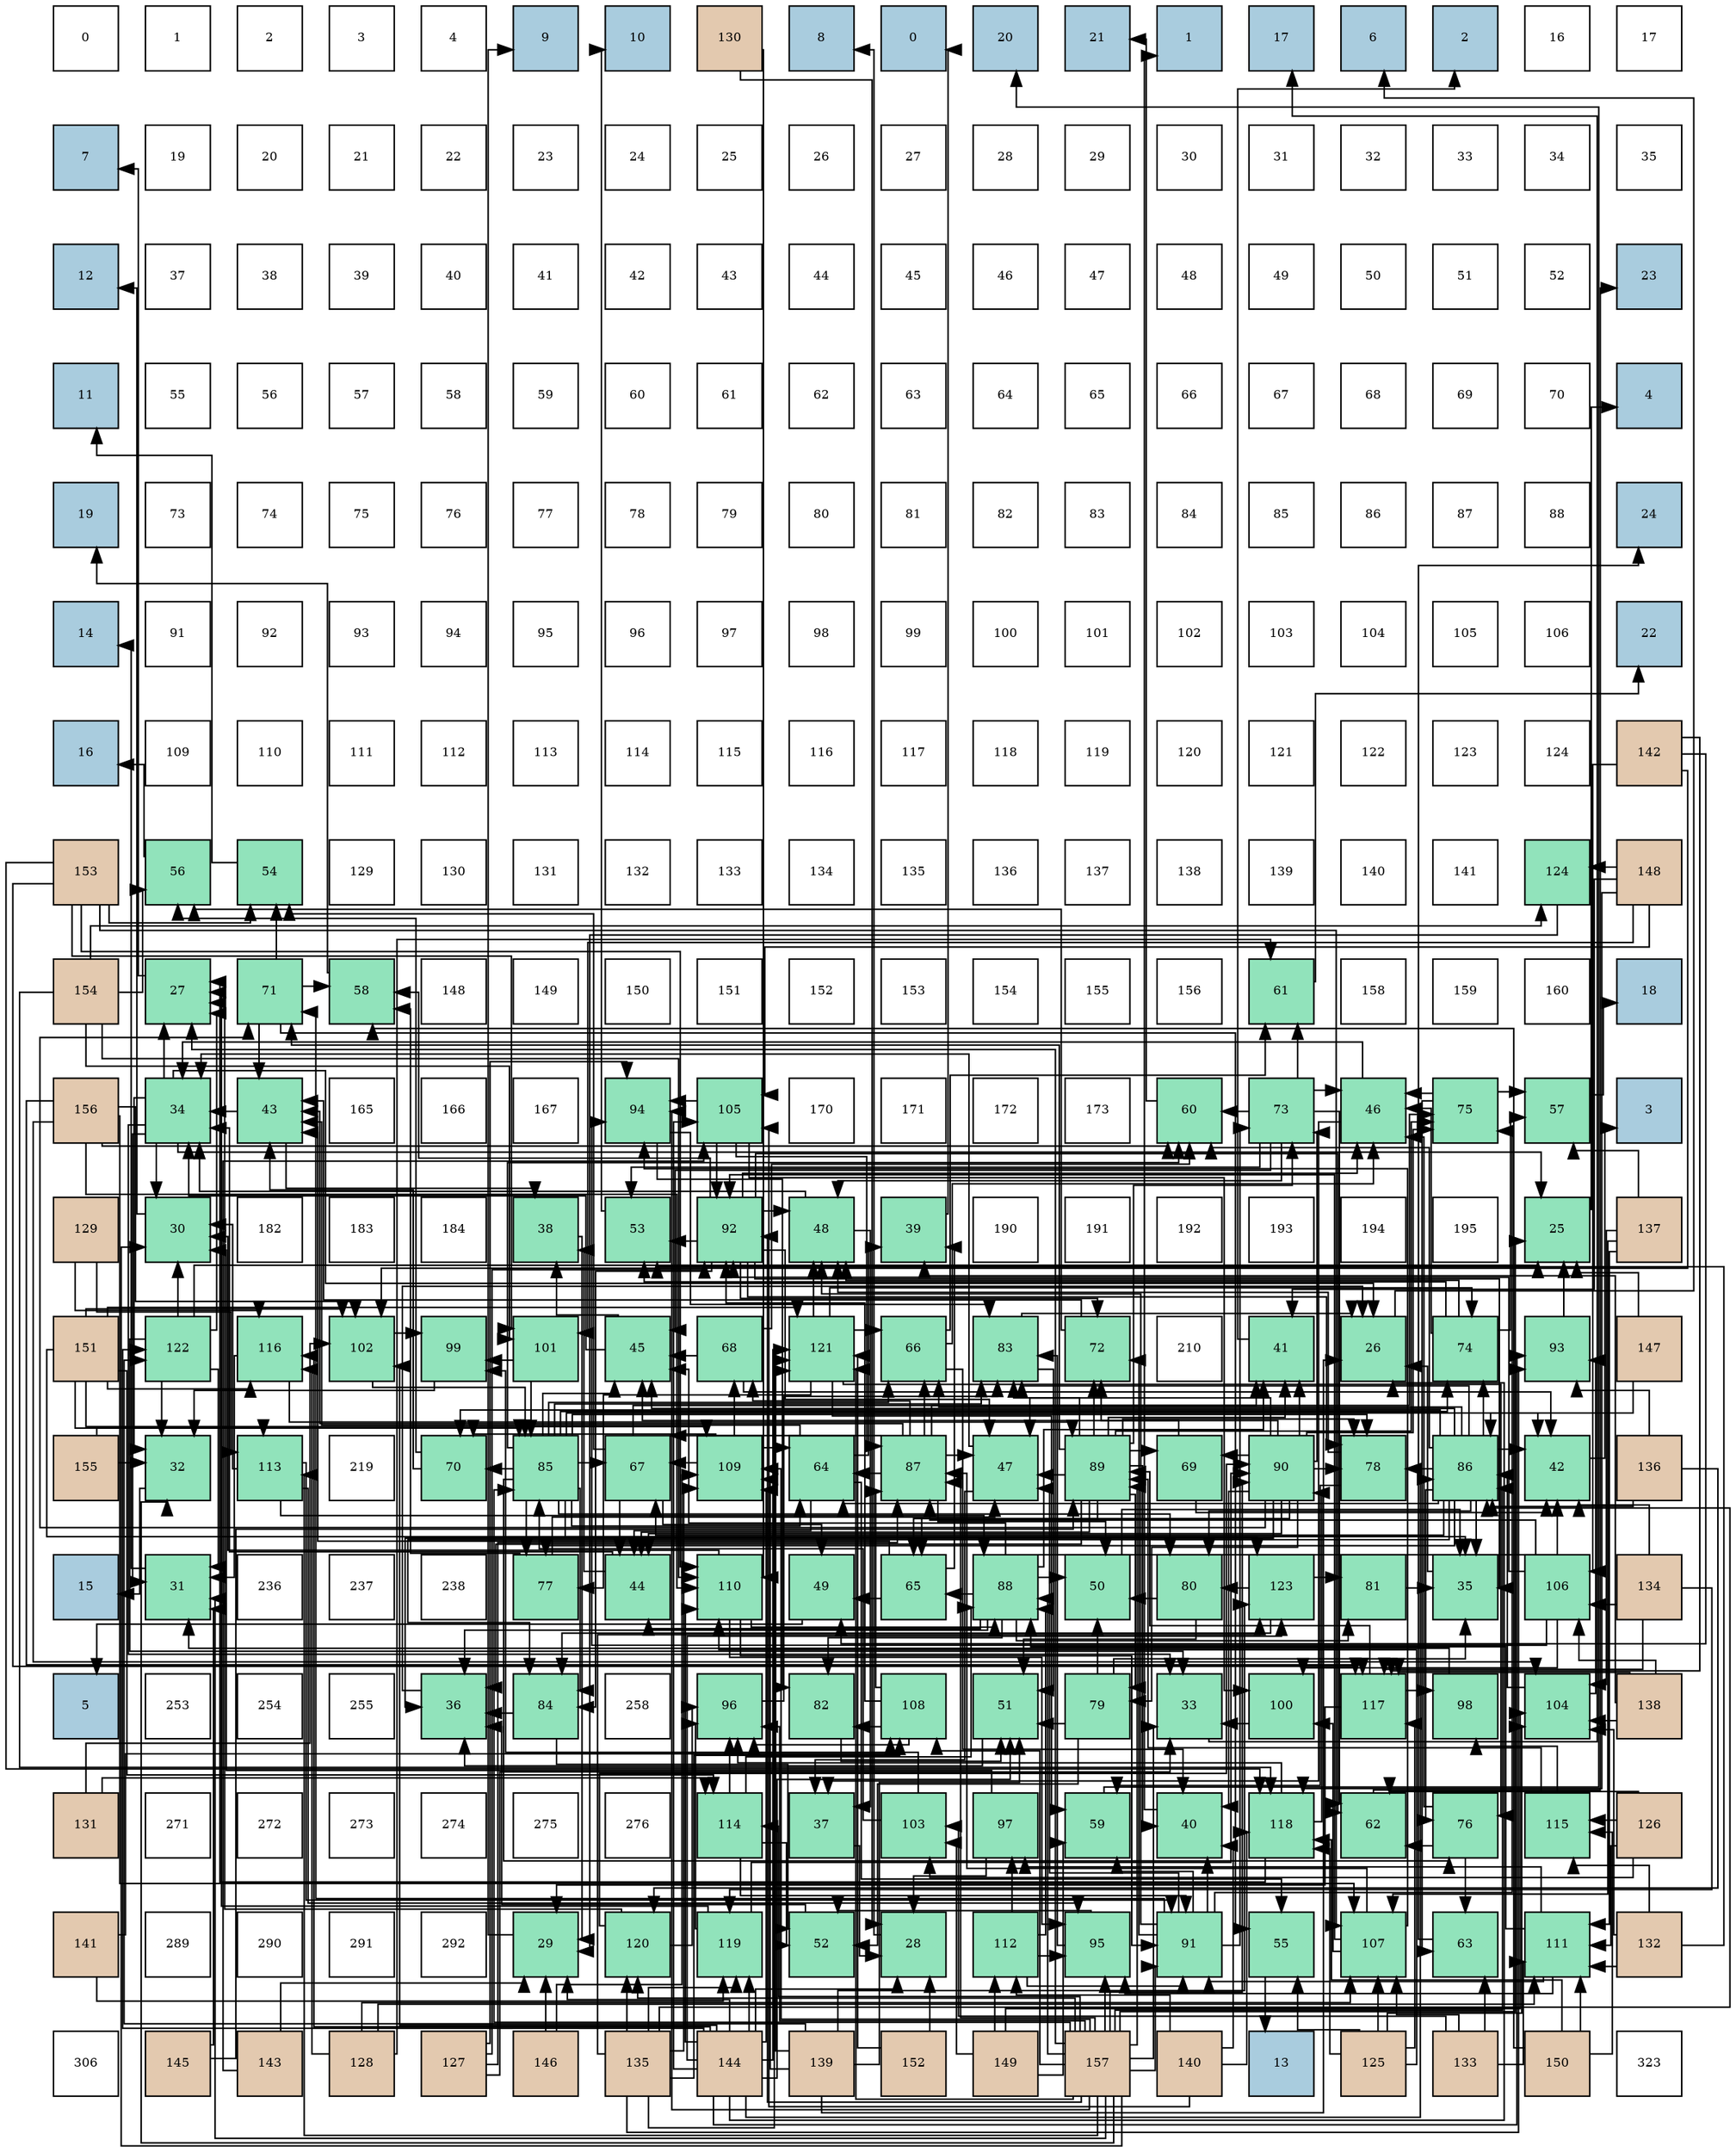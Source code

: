 digraph layout{
 rankdir=TB;
 splines=ortho;
 node [style=filled shape=square fixedsize=true width=0.6];
0[label="0", fontsize=8, fillcolor="#ffffff"];
1[label="1", fontsize=8, fillcolor="#ffffff"];
2[label="2", fontsize=8, fillcolor="#ffffff"];
3[label="3", fontsize=8, fillcolor="#ffffff"];
4[label="4", fontsize=8, fillcolor="#ffffff"];
5[label="9", fontsize=8, fillcolor="#a9ccde"];
6[label="10", fontsize=8, fillcolor="#a9ccde"];
7[label="130", fontsize=8, fillcolor="#e3c9af"];
8[label="8", fontsize=8, fillcolor="#a9ccde"];
9[label="0", fontsize=8, fillcolor="#a9ccde"];
10[label="20", fontsize=8, fillcolor="#a9ccde"];
11[label="21", fontsize=8, fillcolor="#a9ccde"];
12[label="1", fontsize=8, fillcolor="#a9ccde"];
13[label="17", fontsize=8, fillcolor="#a9ccde"];
14[label="6", fontsize=8, fillcolor="#a9ccde"];
15[label="2", fontsize=8, fillcolor="#a9ccde"];
16[label="16", fontsize=8, fillcolor="#ffffff"];
17[label="17", fontsize=8, fillcolor="#ffffff"];
18[label="7", fontsize=8, fillcolor="#a9ccde"];
19[label="19", fontsize=8, fillcolor="#ffffff"];
20[label="20", fontsize=8, fillcolor="#ffffff"];
21[label="21", fontsize=8, fillcolor="#ffffff"];
22[label="22", fontsize=8, fillcolor="#ffffff"];
23[label="23", fontsize=8, fillcolor="#ffffff"];
24[label="24", fontsize=8, fillcolor="#ffffff"];
25[label="25", fontsize=8, fillcolor="#ffffff"];
26[label="26", fontsize=8, fillcolor="#ffffff"];
27[label="27", fontsize=8, fillcolor="#ffffff"];
28[label="28", fontsize=8, fillcolor="#ffffff"];
29[label="29", fontsize=8, fillcolor="#ffffff"];
30[label="30", fontsize=8, fillcolor="#ffffff"];
31[label="31", fontsize=8, fillcolor="#ffffff"];
32[label="32", fontsize=8, fillcolor="#ffffff"];
33[label="33", fontsize=8, fillcolor="#ffffff"];
34[label="34", fontsize=8, fillcolor="#ffffff"];
35[label="35", fontsize=8, fillcolor="#ffffff"];
36[label="12", fontsize=8, fillcolor="#a9ccde"];
37[label="37", fontsize=8, fillcolor="#ffffff"];
38[label="38", fontsize=8, fillcolor="#ffffff"];
39[label="39", fontsize=8, fillcolor="#ffffff"];
40[label="40", fontsize=8, fillcolor="#ffffff"];
41[label="41", fontsize=8, fillcolor="#ffffff"];
42[label="42", fontsize=8, fillcolor="#ffffff"];
43[label="43", fontsize=8, fillcolor="#ffffff"];
44[label="44", fontsize=8, fillcolor="#ffffff"];
45[label="45", fontsize=8, fillcolor="#ffffff"];
46[label="46", fontsize=8, fillcolor="#ffffff"];
47[label="47", fontsize=8, fillcolor="#ffffff"];
48[label="48", fontsize=8, fillcolor="#ffffff"];
49[label="49", fontsize=8, fillcolor="#ffffff"];
50[label="50", fontsize=8, fillcolor="#ffffff"];
51[label="51", fontsize=8, fillcolor="#ffffff"];
52[label="52", fontsize=8, fillcolor="#ffffff"];
53[label="23", fontsize=8, fillcolor="#a9ccde"];
54[label="11", fontsize=8, fillcolor="#a9ccde"];
55[label="55", fontsize=8, fillcolor="#ffffff"];
56[label="56", fontsize=8, fillcolor="#ffffff"];
57[label="57", fontsize=8, fillcolor="#ffffff"];
58[label="58", fontsize=8, fillcolor="#ffffff"];
59[label="59", fontsize=8, fillcolor="#ffffff"];
60[label="60", fontsize=8, fillcolor="#ffffff"];
61[label="61", fontsize=8, fillcolor="#ffffff"];
62[label="62", fontsize=8, fillcolor="#ffffff"];
63[label="63", fontsize=8, fillcolor="#ffffff"];
64[label="64", fontsize=8, fillcolor="#ffffff"];
65[label="65", fontsize=8, fillcolor="#ffffff"];
66[label="66", fontsize=8, fillcolor="#ffffff"];
67[label="67", fontsize=8, fillcolor="#ffffff"];
68[label="68", fontsize=8, fillcolor="#ffffff"];
69[label="69", fontsize=8, fillcolor="#ffffff"];
70[label="70", fontsize=8, fillcolor="#ffffff"];
71[label="4", fontsize=8, fillcolor="#a9ccde"];
72[label="19", fontsize=8, fillcolor="#a9ccde"];
73[label="73", fontsize=8, fillcolor="#ffffff"];
74[label="74", fontsize=8, fillcolor="#ffffff"];
75[label="75", fontsize=8, fillcolor="#ffffff"];
76[label="76", fontsize=8, fillcolor="#ffffff"];
77[label="77", fontsize=8, fillcolor="#ffffff"];
78[label="78", fontsize=8, fillcolor="#ffffff"];
79[label="79", fontsize=8, fillcolor="#ffffff"];
80[label="80", fontsize=8, fillcolor="#ffffff"];
81[label="81", fontsize=8, fillcolor="#ffffff"];
82[label="82", fontsize=8, fillcolor="#ffffff"];
83[label="83", fontsize=8, fillcolor="#ffffff"];
84[label="84", fontsize=8, fillcolor="#ffffff"];
85[label="85", fontsize=8, fillcolor="#ffffff"];
86[label="86", fontsize=8, fillcolor="#ffffff"];
87[label="87", fontsize=8, fillcolor="#ffffff"];
88[label="88", fontsize=8, fillcolor="#ffffff"];
89[label="24", fontsize=8, fillcolor="#a9ccde"];
90[label="14", fontsize=8, fillcolor="#a9ccde"];
91[label="91", fontsize=8, fillcolor="#ffffff"];
92[label="92", fontsize=8, fillcolor="#ffffff"];
93[label="93", fontsize=8, fillcolor="#ffffff"];
94[label="94", fontsize=8, fillcolor="#ffffff"];
95[label="95", fontsize=8, fillcolor="#ffffff"];
96[label="96", fontsize=8, fillcolor="#ffffff"];
97[label="97", fontsize=8, fillcolor="#ffffff"];
98[label="98", fontsize=8, fillcolor="#ffffff"];
99[label="99", fontsize=8, fillcolor="#ffffff"];
100[label="100", fontsize=8, fillcolor="#ffffff"];
101[label="101", fontsize=8, fillcolor="#ffffff"];
102[label="102", fontsize=8, fillcolor="#ffffff"];
103[label="103", fontsize=8, fillcolor="#ffffff"];
104[label="104", fontsize=8, fillcolor="#ffffff"];
105[label="105", fontsize=8, fillcolor="#ffffff"];
106[label="106", fontsize=8, fillcolor="#ffffff"];
107[label="22", fontsize=8, fillcolor="#a9ccde"];
108[label="16", fontsize=8, fillcolor="#a9ccde"];
109[label="109", fontsize=8, fillcolor="#ffffff"];
110[label="110", fontsize=8, fillcolor="#ffffff"];
111[label="111", fontsize=8, fillcolor="#ffffff"];
112[label="112", fontsize=8, fillcolor="#ffffff"];
113[label="113", fontsize=8, fillcolor="#ffffff"];
114[label="114", fontsize=8, fillcolor="#ffffff"];
115[label="115", fontsize=8, fillcolor="#ffffff"];
116[label="116", fontsize=8, fillcolor="#ffffff"];
117[label="117", fontsize=8, fillcolor="#ffffff"];
118[label="118", fontsize=8, fillcolor="#ffffff"];
119[label="119", fontsize=8, fillcolor="#ffffff"];
120[label="120", fontsize=8, fillcolor="#ffffff"];
121[label="121", fontsize=8, fillcolor="#ffffff"];
122[label="122", fontsize=8, fillcolor="#ffffff"];
123[label="123", fontsize=8, fillcolor="#ffffff"];
124[label="124", fontsize=8, fillcolor="#ffffff"];
125[label="142", fontsize=8, fillcolor="#e3c9af"];
126[label="153", fontsize=8, fillcolor="#e3c9af"];
127[label="56", fontsize=8, fillcolor="#91e3bb"];
128[label="54", fontsize=8, fillcolor="#91e3bb"];
129[label="129", fontsize=8, fillcolor="#ffffff"];
130[label="130", fontsize=8, fillcolor="#ffffff"];
131[label="131", fontsize=8, fillcolor="#ffffff"];
132[label="132", fontsize=8, fillcolor="#ffffff"];
133[label="133", fontsize=8, fillcolor="#ffffff"];
134[label="134", fontsize=8, fillcolor="#ffffff"];
135[label="135", fontsize=8, fillcolor="#ffffff"];
136[label="136", fontsize=8, fillcolor="#ffffff"];
137[label="137", fontsize=8, fillcolor="#ffffff"];
138[label="138", fontsize=8, fillcolor="#ffffff"];
139[label="139", fontsize=8, fillcolor="#ffffff"];
140[label="140", fontsize=8, fillcolor="#ffffff"];
141[label="141", fontsize=8, fillcolor="#ffffff"];
142[label="124", fontsize=8, fillcolor="#91e3bb"];
143[label="148", fontsize=8, fillcolor="#e3c9af"];
144[label="154", fontsize=8, fillcolor="#e3c9af"];
145[label="27", fontsize=8, fillcolor="#91e3bb"];
146[label="71", fontsize=8, fillcolor="#91e3bb"];
147[label="58", fontsize=8, fillcolor="#91e3bb"];
148[label="148", fontsize=8, fillcolor="#ffffff"];
149[label="149", fontsize=8, fillcolor="#ffffff"];
150[label="150", fontsize=8, fillcolor="#ffffff"];
151[label="151", fontsize=8, fillcolor="#ffffff"];
152[label="152", fontsize=8, fillcolor="#ffffff"];
153[label="153", fontsize=8, fillcolor="#ffffff"];
154[label="154", fontsize=8, fillcolor="#ffffff"];
155[label="155", fontsize=8, fillcolor="#ffffff"];
156[label="156", fontsize=8, fillcolor="#ffffff"];
157[label="61", fontsize=8, fillcolor="#91e3bb"];
158[label="158", fontsize=8, fillcolor="#ffffff"];
159[label="159", fontsize=8, fillcolor="#ffffff"];
160[label="160", fontsize=8, fillcolor="#ffffff"];
161[label="18", fontsize=8, fillcolor="#a9ccde"];
162[label="156", fontsize=8, fillcolor="#e3c9af"];
163[label="34", fontsize=8, fillcolor="#91e3bb"];
164[label="43", fontsize=8, fillcolor="#91e3bb"];
165[label="165", fontsize=8, fillcolor="#ffffff"];
166[label="166", fontsize=8, fillcolor="#ffffff"];
167[label="167", fontsize=8, fillcolor="#ffffff"];
168[label="94", fontsize=8, fillcolor="#91e3bb"];
169[label="105", fontsize=8, fillcolor="#91e3bb"];
170[label="170", fontsize=8, fillcolor="#ffffff"];
171[label="171", fontsize=8, fillcolor="#ffffff"];
172[label="172", fontsize=8, fillcolor="#ffffff"];
173[label="173", fontsize=8, fillcolor="#ffffff"];
174[label="60", fontsize=8, fillcolor="#91e3bb"];
175[label="73", fontsize=8, fillcolor="#91e3bb"];
176[label="46", fontsize=8, fillcolor="#91e3bb"];
177[label="75", fontsize=8, fillcolor="#91e3bb"];
178[label="57", fontsize=8, fillcolor="#91e3bb"];
179[label="3", fontsize=8, fillcolor="#a9ccde"];
180[label="129", fontsize=8, fillcolor="#e3c9af"];
181[label="30", fontsize=8, fillcolor="#91e3bb"];
182[label="182", fontsize=8, fillcolor="#ffffff"];
183[label="183", fontsize=8, fillcolor="#ffffff"];
184[label="184", fontsize=8, fillcolor="#ffffff"];
185[label="38", fontsize=8, fillcolor="#91e3bb"];
186[label="53", fontsize=8, fillcolor="#91e3bb"];
187[label="92", fontsize=8, fillcolor="#91e3bb"];
188[label="48", fontsize=8, fillcolor="#91e3bb"];
189[label="39", fontsize=8, fillcolor="#91e3bb"];
190[label="190", fontsize=8, fillcolor="#ffffff"];
191[label="191", fontsize=8, fillcolor="#ffffff"];
192[label="192", fontsize=8, fillcolor="#ffffff"];
193[label="193", fontsize=8, fillcolor="#ffffff"];
194[label="194", fontsize=8, fillcolor="#ffffff"];
195[label="195", fontsize=8, fillcolor="#ffffff"];
196[label="25", fontsize=8, fillcolor="#91e3bb"];
197[label="137", fontsize=8, fillcolor="#e3c9af"];
198[label="151", fontsize=8, fillcolor="#e3c9af"];
199[label="122", fontsize=8, fillcolor="#91e3bb"];
200[label="116", fontsize=8, fillcolor="#91e3bb"];
201[label="102", fontsize=8, fillcolor="#91e3bb"];
202[label="99", fontsize=8, fillcolor="#91e3bb"];
203[label="101", fontsize=8, fillcolor="#91e3bb"];
204[label="45", fontsize=8, fillcolor="#91e3bb"];
205[label="68", fontsize=8, fillcolor="#91e3bb"];
206[label="121", fontsize=8, fillcolor="#91e3bb"];
207[label="66", fontsize=8, fillcolor="#91e3bb"];
208[label="83", fontsize=8, fillcolor="#91e3bb"];
209[label="72", fontsize=8, fillcolor="#91e3bb"];
210[label="210", fontsize=8, fillcolor="#ffffff"];
211[label="41", fontsize=8, fillcolor="#91e3bb"];
212[label="26", fontsize=8, fillcolor="#91e3bb"];
213[label="74", fontsize=8, fillcolor="#91e3bb"];
214[label="93", fontsize=8, fillcolor="#91e3bb"];
215[label="147", fontsize=8, fillcolor="#e3c9af"];
216[label="155", fontsize=8, fillcolor="#e3c9af"];
217[label="32", fontsize=8, fillcolor="#91e3bb"];
218[label="113", fontsize=8, fillcolor="#91e3bb"];
219[label="219", fontsize=8, fillcolor="#ffffff"];
220[label="70", fontsize=8, fillcolor="#91e3bb"];
221[label="85", fontsize=8, fillcolor="#91e3bb"];
222[label="67", fontsize=8, fillcolor="#91e3bb"];
223[label="109", fontsize=8, fillcolor="#91e3bb"];
224[label="64", fontsize=8, fillcolor="#91e3bb"];
225[label="87", fontsize=8, fillcolor="#91e3bb"];
226[label="47", fontsize=8, fillcolor="#91e3bb"];
227[label="89", fontsize=8, fillcolor="#91e3bb"];
228[label="69", fontsize=8, fillcolor="#91e3bb"];
229[label="90", fontsize=8, fillcolor="#91e3bb"];
230[label="78", fontsize=8, fillcolor="#91e3bb"];
231[label="86", fontsize=8, fillcolor="#91e3bb"];
232[label="42", fontsize=8, fillcolor="#91e3bb"];
233[label="136", fontsize=8, fillcolor="#e3c9af"];
234[label="15", fontsize=8, fillcolor="#a9ccde"];
235[label="31", fontsize=8, fillcolor="#91e3bb"];
236[label="236", fontsize=8, fillcolor="#ffffff"];
237[label="237", fontsize=8, fillcolor="#ffffff"];
238[label="238", fontsize=8, fillcolor="#ffffff"];
239[label="77", fontsize=8, fillcolor="#91e3bb"];
240[label="44", fontsize=8, fillcolor="#91e3bb"];
241[label="110", fontsize=8, fillcolor="#91e3bb"];
242[label="49", fontsize=8, fillcolor="#91e3bb"];
243[label="65", fontsize=8, fillcolor="#91e3bb"];
244[label="88", fontsize=8, fillcolor="#91e3bb"];
245[label="50", fontsize=8, fillcolor="#91e3bb"];
246[label="80", fontsize=8, fillcolor="#91e3bb"];
247[label="123", fontsize=8, fillcolor="#91e3bb"];
248[label="81", fontsize=8, fillcolor="#91e3bb"];
249[label="35", fontsize=8, fillcolor="#91e3bb"];
250[label="106", fontsize=8, fillcolor="#91e3bb"];
251[label="134", fontsize=8, fillcolor="#e3c9af"];
252[label="5", fontsize=8, fillcolor="#a9ccde"];
253[label="253", fontsize=8, fillcolor="#ffffff"];
254[label="254", fontsize=8, fillcolor="#ffffff"];
255[label="255", fontsize=8, fillcolor="#ffffff"];
256[label="36", fontsize=8, fillcolor="#91e3bb"];
257[label="84", fontsize=8, fillcolor="#91e3bb"];
258[label="258", fontsize=8, fillcolor="#ffffff"];
259[label="96", fontsize=8, fillcolor="#91e3bb"];
260[label="82", fontsize=8, fillcolor="#91e3bb"];
261[label="108", fontsize=8, fillcolor="#91e3bb"];
262[label="51", fontsize=8, fillcolor="#91e3bb"];
263[label="79", fontsize=8, fillcolor="#91e3bb"];
264[label="33", fontsize=8, fillcolor="#91e3bb"];
265[label="100", fontsize=8, fillcolor="#91e3bb"];
266[label="117", fontsize=8, fillcolor="#91e3bb"];
267[label="98", fontsize=8, fillcolor="#91e3bb"];
268[label="104", fontsize=8, fillcolor="#91e3bb"];
269[label="138", fontsize=8, fillcolor="#e3c9af"];
270[label="131", fontsize=8, fillcolor="#e3c9af"];
271[label="271", fontsize=8, fillcolor="#ffffff"];
272[label="272", fontsize=8, fillcolor="#ffffff"];
273[label="273", fontsize=8, fillcolor="#ffffff"];
274[label="274", fontsize=8, fillcolor="#ffffff"];
275[label="275", fontsize=8, fillcolor="#ffffff"];
276[label="276", fontsize=8, fillcolor="#ffffff"];
277[label="114", fontsize=8, fillcolor="#91e3bb"];
278[label="37", fontsize=8, fillcolor="#91e3bb"];
279[label="103", fontsize=8, fillcolor="#91e3bb"];
280[label="97", fontsize=8, fillcolor="#91e3bb"];
281[label="59", fontsize=8, fillcolor="#91e3bb"];
282[label="40", fontsize=8, fillcolor="#91e3bb"];
283[label="118", fontsize=8, fillcolor="#91e3bb"];
284[label="62", fontsize=8, fillcolor="#91e3bb"];
285[label="76", fontsize=8, fillcolor="#91e3bb"];
286[label="115", fontsize=8, fillcolor="#91e3bb"];
287[label="126", fontsize=8, fillcolor="#e3c9af"];
288[label="141", fontsize=8, fillcolor="#e3c9af"];
289[label="289", fontsize=8, fillcolor="#ffffff"];
290[label="290", fontsize=8, fillcolor="#ffffff"];
291[label="291", fontsize=8, fillcolor="#ffffff"];
292[label="292", fontsize=8, fillcolor="#ffffff"];
293[label="29", fontsize=8, fillcolor="#91e3bb"];
294[label="120", fontsize=8, fillcolor="#91e3bb"];
295[label="119", fontsize=8, fillcolor="#91e3bb"];
296[label="52", fontsize=8, fillcolor="#91e3bb"];
297[label="28", fontsize=8, fillcolor="#91e3bb"];
298[label="112", fontsize=8, fillcolor="#91e3bb"];
299[label="95", fontsize=8, fillcolor="#91e3bb"];
300[label="91", fontsize=8, fillcolor="#91e3bb"];
301[label="55", fontsize=8, fillcolor="#91e3bb"];
302[label="107", fontsize=8, fillcolor="#91e3bb"];
303[label="63", fontsize=8, fillcolor="#91e3bb"];
304[label="111", fontsize=8, fillcolor="#91e3bb"];
305[label="132", fontsize=8, fillcolor="#e3c9af"];
306[label="306", fontsize=8, fillcolor="#ffffff"];
307[label="145", fontsize=8, fillcolor="#e3c9af"];
308[label="143", fontsize=8, fillcolor="#e3c9af"];
309[label="128", fontsize=8, fillcolor="#e3c9af"];
310[label="127", fontsize=8, fillcolor="#e3c9af"];
311[label="146", fontsize=8, fillcolor="#e3c9af"];
312[label="135", fontsize=8, fillcolor="#e3c9af"];
313[label="144", fontsize=8, fillcolor="#e3c9af"];
314[label="139", fontsize=8, fillcolor="#e3c9af"];
315[label="152", fontsize=8, fillcolor="#e3c9af"];
316[label="149", fontsize=8, fillcolor="#e3c9af"];
317[label="157", fontsize=8, fillcolor="#e3c9af"];
318[label="140", fontsize=8, fillcolor="#e3c9af"];
319[label="13", fontsize=8, fillcolor="#a9ccde"];
320[label="125", fontsize=8, fillcolor="#e3c9af"];
321[label="133", fontsize=8, fillcolor="#e3c9af"];
322[label="150", fontsize=8, fillcolor="#e3c9af"];
323[label="323", fontsize=8, fillcolor="#ffffff"];
edge [constraint=false, style=vis];196 -> 71;
212 -> 14;
145 -> 18;
297 -> 8;
293 -> 5;
181 -> 36;
235 -> 90;
217 -> 234;
264 -> 13;
163 -> 196;
163 -> 212;
163 -> 145;
163 -> 181;
163 -> 235;
163 -> 217;
163 -> 264;
249 -> 212;
256 -> 212;
278 -> 297;
185 -> 293;
189 -> 9;
282 -> 12;
211 -> 15;
232 -> 179;
164 -> 163;
164 -> 185;
240 -> 163;
240 -> 185;
204 -> 163;
204 -> 185;
176 -> 163;
176 -> 278;
226 -> 163;
226 -> 278;
188 -> 163;
188 -> 278;
242 -> 252;
245 -> 249;
262 -> 256;
296 -> 256;
186 -> 6;
128 -> 54;
301 -> 319;
127 -> 108;
178 -> 161;
147 -> 72;
281 -> 10;
174 -> 11;
157 -> 107;
284 -> 53;
303 -> 89;
224 -> 189;
224 -> 164;
224 -> 240;
224 -> 301;
243 -> 189;
243 -> 164;
243 -> 242;
207 -> 282;
207 -> 176;
207 -> 157;
222 -> 211;
222 -> 240;
222 -> 242;
222 -> 128;
205 -> 232;
205 -> 204;
205 -> 174;
228 -> 232;
228 -> 204;
220 -> 164;
220 -> 127;
146 -> 164;
146 -> 128;
146 -> 301;
146 -> 147;
209 -> 164;
209 -> 127;
175 -> 204;
175 -> 176;
175 -> 188;
175 -> 186;
175 -> 174;
175 -> 157;
175 -> 284;
213 -> 176;
213 -> 188;
213 -> 186;
213 -> 178;
177 -> 176;
177 -> 178;
177 -> 303;
285 -> 176;
285 -> 284;
285 -> 303;
239 -> 226;
239 -> 147;
230 -> 188;
230 -> 281;
263 -> 249;
263 -> 245;
263 -> 262;
263 -> 296;
246 -> 245;
246 -> 262;
248 -> 249;
260 -> 262;
208 -> 212;
208 -> 262;
257 -> 256;
257 -> 296;
221 -> 249;
221 -> 232;
221 -> 204;
221 -> 174;
221 -> 224;
221 -> 207;
221 -> 222;
221 -> 220;
221 -> 213;
221 -> 285;
221 -> 239;
221 -> 230;
221 -> 246;
221 -> 208;
221 -> 257;
231 -> 249;
231 -> 232;
231 -> 204;
231 -> 174;
231 -> 224;
231 -> 207;
231 -> 222;
231 -> 220;
231 -> 213;
231 -> 285;
231 -> 239;
231 -> 230;
231 -> 246;
231 -> 208;
231 -> 257;
225 -> 164;
225 -> 226;
225 -> 245;
225 -> 224;
225 -> 207;
225 -> 222;
225 -> 205;
225 -> 177;
244 -> 256;
244 -> 211;
244 -> 232;
244 -> 240;
244 -> 204;
244 -> 245;
244 -> 243;
244 -> 248;
244 -> 260;
227 -> 256;
227 -> 282;
227 -> 211;
227 -> 240;
227 -> 226;
227 -> 243;
227 -> 228;
227 -> 146;
227 -> 209;
227 -> 175;
227 -> 177;
227 -> 230;
227 -> 263;
227 -> 208;
229 -> 256;
229 -> 282;
229 -> 211;
229 -> 240;
229 -> 226;
229 -> 243;
229 -> 228;
229 -> 146;
229 -> 209;
229 -> 175;
229 -> 177;
229 -> 230;
229 -> 263;
300 -> 282;
300 -> 226;
300 -> 188;
300 -> 281;
300 -> 146;
300 -> 209;
300 -> 175;
300 -> 177;
187 -> 249;
187 -> 176;
187 -> 226;
187 -> 188;
187 -> 186;
187 -> 147;
187 -> 284;
187 -> 209;
187 -> 230;
187 -> 257;
214 -> 196;
168 -> 260;
168 -> 208;
299 -> 296;
299 -> 208;
259 -> 208;
280 -> 297;
280 -> 181;
267 -> 235;
202 -> 217;
265 -> 264;
203 -> 221;
203 -> 202;
201 -> 221;
201 -> 202;
279 -> 221;
279 -> 202;
268 -> 231;
268 -> 214;
169 -> 225;
169 -> 187;
169 -> 168;
169 -> 265;
250 -> 225;
250 -> 187;
250 -> 168;
250 -> 265;
302 -> 225;
302 -> 187;
302 -> 168;
302 -> 265;
261 -> 260;
261 -> 225;
261 -> 187;
261 -> 259;
223 -> 224;
223 -> 222;
223 -> 205;
223 -> 220;
241 -> 181;
241 -> 244;
241 -> 300;
241 -> 299;
304 -> 244;
304 -> 300;
304 -> 299;
304 -> 280;
298 -> 244;
298 -> 300;
298 -> 299;
298 -> 280;
218 -> 181;
218 -> 244;
218 -> 300;
218 -> 299;
277 -> 296;
277 -> 244;
277 -> 300;
277 -> 259;
286 -> 227;
286 -> 267;
200 -> 235;
200 -> 227;
266 -> 293;
266 -> 227;
266 -> 267;
283 -> 145;
283 -> 229;
283 -> 259;
295 -> 145;
295 -> 229;
295 -> 259;
294 -> 145;
294 -> 229;
294 -> 259;
206 -> 188;
206 -> 281;
206 -> 207;
206 -> 213;
206 -> 285;
206 -> 239;
199 -> 196;
199 -> 145;
199 -> 181;
199 -> 235;
199 -> 217;
199 -> 264;
247 -> 246;
247 -> 248;
247 -> 257;
142 -> 293;
320 -> 301;
320 -> 268;
320 -> 302;
320 -> 241;
320 -> 266;
320 -> 283;
287 -> 284;
287 -> 279;
287 -> 304;
287 -> 286;
310 -> 264;
310 -> 225;
310 -> 187;
310 -> 168;
309 -> 157;
309 -> 302;
309 -> 304;
309 -> 200;
180 -> 218;
180 -> 200;
7 -> 297;
7 -> 241;
270 -> 201;
270 -> 277;
305 -> 186;
305 -> 268;
305 -> 304;
305 -> 286;
321 -> 303;
321 -> 279;
321 -> 302;
321 -> 304;
251 -> 232;
251 -> 250;
251 -> 266;
251 -> 295;
312 -> 231;
312 -> 214;
312 -> 261;
312 -> 223;
312 -> 295;
312 -> 294;
312 -> 206;
312 -> 247;
233 -> 231;
233 -> 214;
233 -> 294;
197 -> 178;
197 -> 268;
197 -> 302;
197 -> 304;
269 -> 189;
269 -> 268;
269 -> 250;
269 -> 266;
314 -> 212;
314 -> 262;
314 -> 223;
314 -> 206;
314 -> 199;
314 -> 247;
318 -> 282;
318 -> 169;
318 -> 298;
318 -> 283;
288 -> 261;
288 -> 295;
125 -> 242;
125 -> 201;
125 -> 250;
125 -> 266;
308 -> 293;
308 -> 169;
313 -> 212;
313 -> 297;
313 -> 293;
313 -> 262;
313 -> 231;
313 -> 214;
313 -> 201;
313 -> 169;
313 -> 223;
313 -> 241;
313 -> 200;
313 -> 295;
313 -> 206;
313 -> 199;
313 -> 247;
307 -> 235;
307 -> 227;
311 -> 293;
311 -> 223;
215 -> 196;
215 -> 231;
143 -> 211;
143 -> 203;
143 -> 169;
143 -> 283;
143 -> 142;
316 -> 281;
316 -> 279;
316 -> 268;
316 -> 298;
322 -> 147;
322 -> 304;
322 -> 286;
322 -> 283;
198 -> 201;
198 -> 223;
198 -> 218;
198 -> 277;
198 -> 200;
198 -> 206;
198 -> 247;
315 -> 297;
315 -> 206;
126 -> 128;
126 -> 203;
126 -> 302;
126 -> 241;
126 -> 266;
126 -> 283;
144 -> 127;
144 -> 203;
144 -> 241;
144 -> 283;
144 -> 142;
216 -> 217;
216 -> 221;
162 -> 174;
162 -> 201;
162 -> 268;
162 -> 302;
162 -> 241;
162 -> 266;
317 -> 196;
317 -> 145;
317 -> 181;
317 -> 235;
317 -> 217;
317 -> 264;
317 -> 221;
317 -> 231;
317 -> 225;
317 -> 244;
317 -> 227;
317 -> 229;
317 -> 300;
317 -> 187;
317 -> 168;
317 -> 299;
317 -> 259;
317 -> 261;
317 -> 223;
317 -> 218;
317 -> 277;
317 -> 294;
317 -> 206;
edge [constraint=true, style=invis];
0 -> 18 -> 36 -> 54 -> 72 -> 90 -> 108 -> 126 -> 144 -> 162 -> 180 -> 198 -> 216 -> 234 -> 252 -> 270 -> 288 -> 306;
1 -> 19 -> 37 -> 55 -> 73 -> 91 -> 109 -> 127 -> 145 -> 163 -> 181 -> 199 -> 217 -> 235 -> 253 -> 271 -> 289 -> 307;
2 -> 20 -> 38 -> 56 -> 74 -> 92 -> 110 -> 128 -> 146 -> 164 -> 182 -> 200 -> 218 -> 236 -> 254 -> 272 -> 290 -> 308;
3 -> 21 -> 39 -> 57 -> 75 -> 93 -> 111 -> 129 -> 147 -> 165 -> 183 -> 201 -> 219 -> 237 -> 255 -> 273 -> 291 -> 309;
4 -> 22 -> 40 -> 58 -> 76 -> 94 -> 112 -> 130 -> 148 -> 166 -> 184 -> 202 -> 220 -> 238 -> 256 -> 274 -> 292 -> 310;
5 -> 23 -> 41 -> 59 -> 77 -> 95 -> 113 -> 131 -> 149 -> 167 -> 185 -> 203 -> 221 -> 239 -> 257 -> 275 -> 293 -> 311;
6 -> 24 -> 42 -> 60 -> 78 -> 96 -> 114 -> 132 -> 150 -> 168 -> 186 -> 204 -> 222 -> 240 -> 258 -> 276 -> 294 -> 312;
7 -> 25 -> 43 -> 61 -> 79 -> 97 -> 115 -> 133 -> 151 -> 169 -> 187 -> 205 -> 223 -> 241 -> 259 -> 277 -> 295 -> 313;
8 -> 26 -> 44 -> 62 -> 80 -> 98 -> 116 -> 134 -> 152 -> 170 -> 188 -> 206 -> 224 -> 242 -> 260 -> 278 -> 296 -> 314;
9 -> 27 -> 45 -> 63 -> 81 -> 99 -> 117 -> 135 -> 153 -> 171 -> 189 -> 207 -> 225 -> 243 -> 261 -> 279 -> 297 -> 315;
10 -> 28 -> 46 -> 64 -> 82 -> 100 -> 118 -> 136 -> 154 -> 172 -> 190 -> 208 -> 226 -> 244 -> 262 -> 280 -> 298 -> 316;
11 -> 29 -> 47 -> 65 -> 83 -> 101 -> 119 -> 137 -> 155 -> 173 -> 191 -> 209 -> 227 -> 245 -> 263 -> 281 -> 299 -> 317;
12 -> 30 -> 48 -> 66 -> 84 -> 102 -> 120 -> 138 -> 156 -> 174 -> 192 -> 210 -> 228 -> 246 -> 264 -> 282 -> 300 -> 318;
13 -> 31 -> 49 -> 67 -> 85 -> 103 -> 121 -> 139 -> 157 -> 175 -> 193 -> 211 -> 229 -> 247 -> 265 -> 283 -> 301 -> 319;
14 -> 32 -> 50 -> 68 -> 86 -> 104 -> 122 -> 140 -> 158 -> 176 -> 194 -> 212 -> 230 -> 248 -> 266 -> 284 -> 302 -> 320;
15 -> 33 -> 51 -> 69 -> 87 -> 105 -> 123 -> 141 -> 159 -> 177 -> 195 -> 213 -> 231 -> 249 -> 267 -> 285 -> 303 -> 321;
16 -> 34 -> 52 -> 70 -> 88 -> 106 -> 124 -> 142 -> 160 -> 178 -> 196 -> 214 -> 232 -> 250 -> 268 -> 286 -> 304 -> 322;
17 -> 35 -> 53 -> 71 -> 89 -> 107 -> 125 -> 143 -> 161 -> 179 -> 197 -> 215 -> 233 -> 251 -> 269 -> 287 -> 305 -> 323;
rank = same {0 -> 1 -> 2 -> 3 -> 4 -> 5 -> 6 -> 7 -> 8 -> 9 -> 10 -> 11 -> 12 -> 13 -> 14 -> 15 -> 16 -> 17};
rank = same {18 -> 19 -> 20 -> 21 -> 22 -> 23 -> 24 -> 25 -> 26 -> 27 -> 28 -> 29 -> 30 -> 31 -> 32 -> 33 -> 34 -> 35};
rank = same {36 -> 37 -> 38 -> 39 -> 40 -> 41 -> 42 -> 43 -> 44 -> 45 -> 46 -> 47 -> 48 -> 49 -> 50 -> 51 -> 52 -> 53};
rank = same {54 -> 55 -> 56 -> 57 -> 58 -> 59 -> 60 -> 61 -> 62 -> 63 -> 64 -> 65 -> 66 -> 67 -> 68 -> 69 -> 70 -> 71};
rank = same {72 -> 73 -> 74 -> 75 -> 76 -> 77 -> 78 -> 79 -> 80 -> 81 -> 82 -> 83 -> 84 -> 85 -> 86 -> 87 -> 88 -> 89};
rank = same {90 -> 91 -> 92 -> 93 -> 94 -> 95 -> 96 -> 97 -> 98 -> 99 -> 100 -> 101 -> 102 -> 103 -> 104 -> 105 -> 106 -> 107};
rank = same {108 -> 109 -> 110 -> 111 -> 112 -> 113 -> 114 -> 115 -> 116 -> 117 -> 118 -> 119 -> 120 -> 121 -> 122 -> 123 -> 124 -> 125};
rank = same {126 -> 127 -> 128 -> 129 -> 130 -> 131 -> 132 -> 133 -> 134 -> 135 -> 136 -> 137 -> 138 -> 139 -> 140 -> 141 -> 142 -> 143};
rank = same {144 -> 145 -> 146 -> 147 -> 148 -> 149 -> 150 -> 151 -> 152 -> 153 -> 154 -> 155 -> 156 -> 157 -> 158 -> 159 -> 160 -> 161};
rank = same {162 -> 163 -> 164 -> 165 -> 166 -> 167 -> 168 -> 169 -> 170 -> 171 -> 172 -> 173 -> 174 -> 175 -> 176 -> 177 -> 178 -> 179};
rank = same {180 -> 181 -> 182 -> 183 -> 184 -> 185 -> 186 -> 187 -> 188 -> 189 -> 190 -> 191 -> 192 -> 193 -> 194 -> 195 -> 196 -> 197};
rank = same {198 -> 199 -> 200 -> 201 -> 202 -> 203 -> 204 -> 205 -> 206 -> 207 -> 208 -> 209 -> 210 -> 211 -> 212 -> 213 -> 214 -> 215};
rank = same {216 -> 217 -> 218 -> 219 -> 220 -> 221 -> 222 -> 223 -> 224 -> 225 -> 226 -> 227 -> 228 -> 229 -> 230 -> 231 -> 232 -> 233};
rank = same {234 -> 235 -> 236 -> 237 -> 238 -> 239 -> 240 -> 241 -> 242 -> 243 -> 244 -> 245 -> 246 -> 247 -> 248 -> 249 -> 250 -> 251};
rank = same {252 -> 253 -> 254 -> 255 -> 256 -> 257 -> 258 -> 259 -> 260 -> 261 -> 262 -> 263 -> 264 -> 265 -> 266 -> 267 -> 268 -> 269};
rank = same {270 -> 271 -> 272 -> 273 -> 274 -> 275 -> 276 -> 277 -> 278 -> 279 -> 280 -> 281 -> 282 -> 283 -> 284 -> 285 -> 286 -> 287};
rank = same {288 -> 289 -> 290 -> 291 -> 292 -> 293 -> 294 -> 295 -> 296 -> 297 -> 298 -> 299 -> 300 -> 301 -> 302 -> 303 -> 304 -> 305};
rank = same {306 -> 307 -> 308 -> 309 -> 310 -> 311 -> 312 -> 313 -> 314 -> 315 -> 316 -> 317 -> 318 -> 319 -> 320 -> 321 -> 322 -> 323};
}